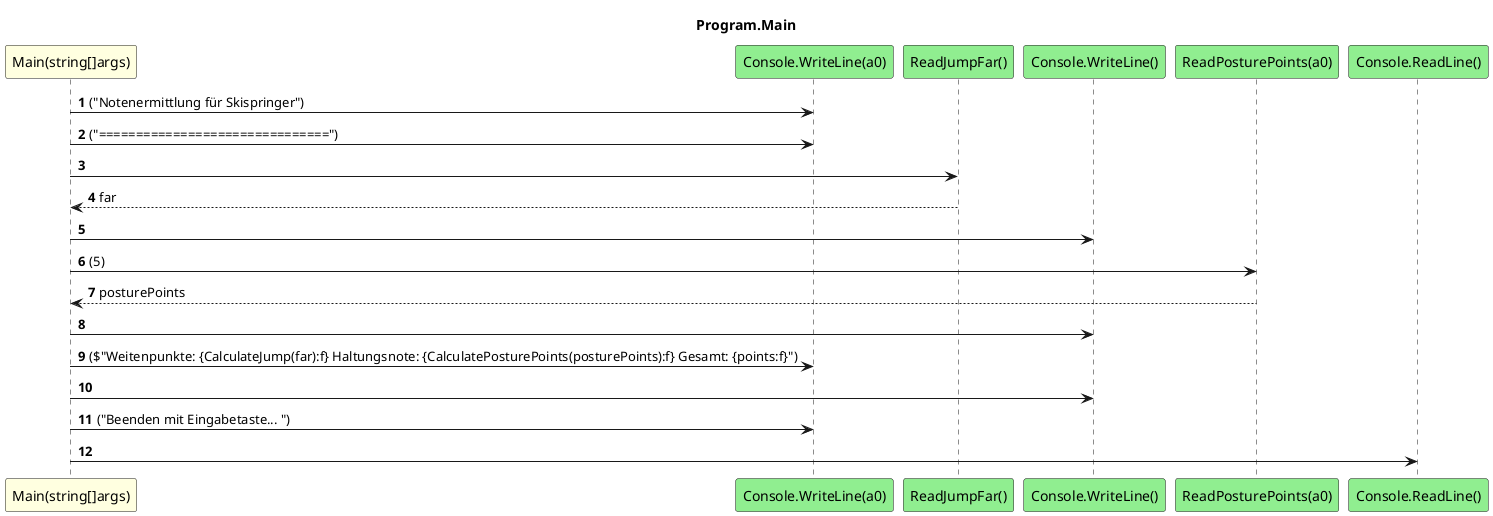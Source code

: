 @startuml Program.Main
title Program.Main
participant "Main(string[]args)" as Main_p0 #LightYellow
participant "Console.WriteLine(a0)" as Console_WriteLine_a0 #LightGreen
participant "ReadJumpFar()" as ReadJumpFar #LightGreen
participant "Console.WriteLine()" as Console_WriteLine #LightGreen
participant "ReadPosturePoints(a0)" as ReadPosturePoints_a0 #LightGreen
participant "Console.ReadLine()" as Console_ReadLine #LightGreen
autonumber
Main_p0 -> Console_WriteLine_a0 : ("Notenermittlung für Skispringer")
Main_p0 -> Console_WriteLine_a0 : ("===============================")
Main_p0 -> ReadJumpFar
ReadJumpFar --> Main_p0 : far
Main_p0 -> Console_WriteLine
Main_p0 -> ReadPosturePoints_a0 : (5)
ReadPosturePoints_a0 --> Main_p0 : posturePoints
Main_p0 -> Console_WriteLine
Main_p0 -> Console_WriteLine_a0 : ($"Weitenpunkte: {CalculateJump(far):f} Haltungsnote: {CalculatePosturePoints(posturePoints):f} Gesamt: {points:f}")
Main_p0 -> Console_WriteLine
Main_p0 -> Console_WriteLine_a0 : ("Beenden mit Eingabetaste... ")
Main_p0 -> Console_ReadLine
@enduml
